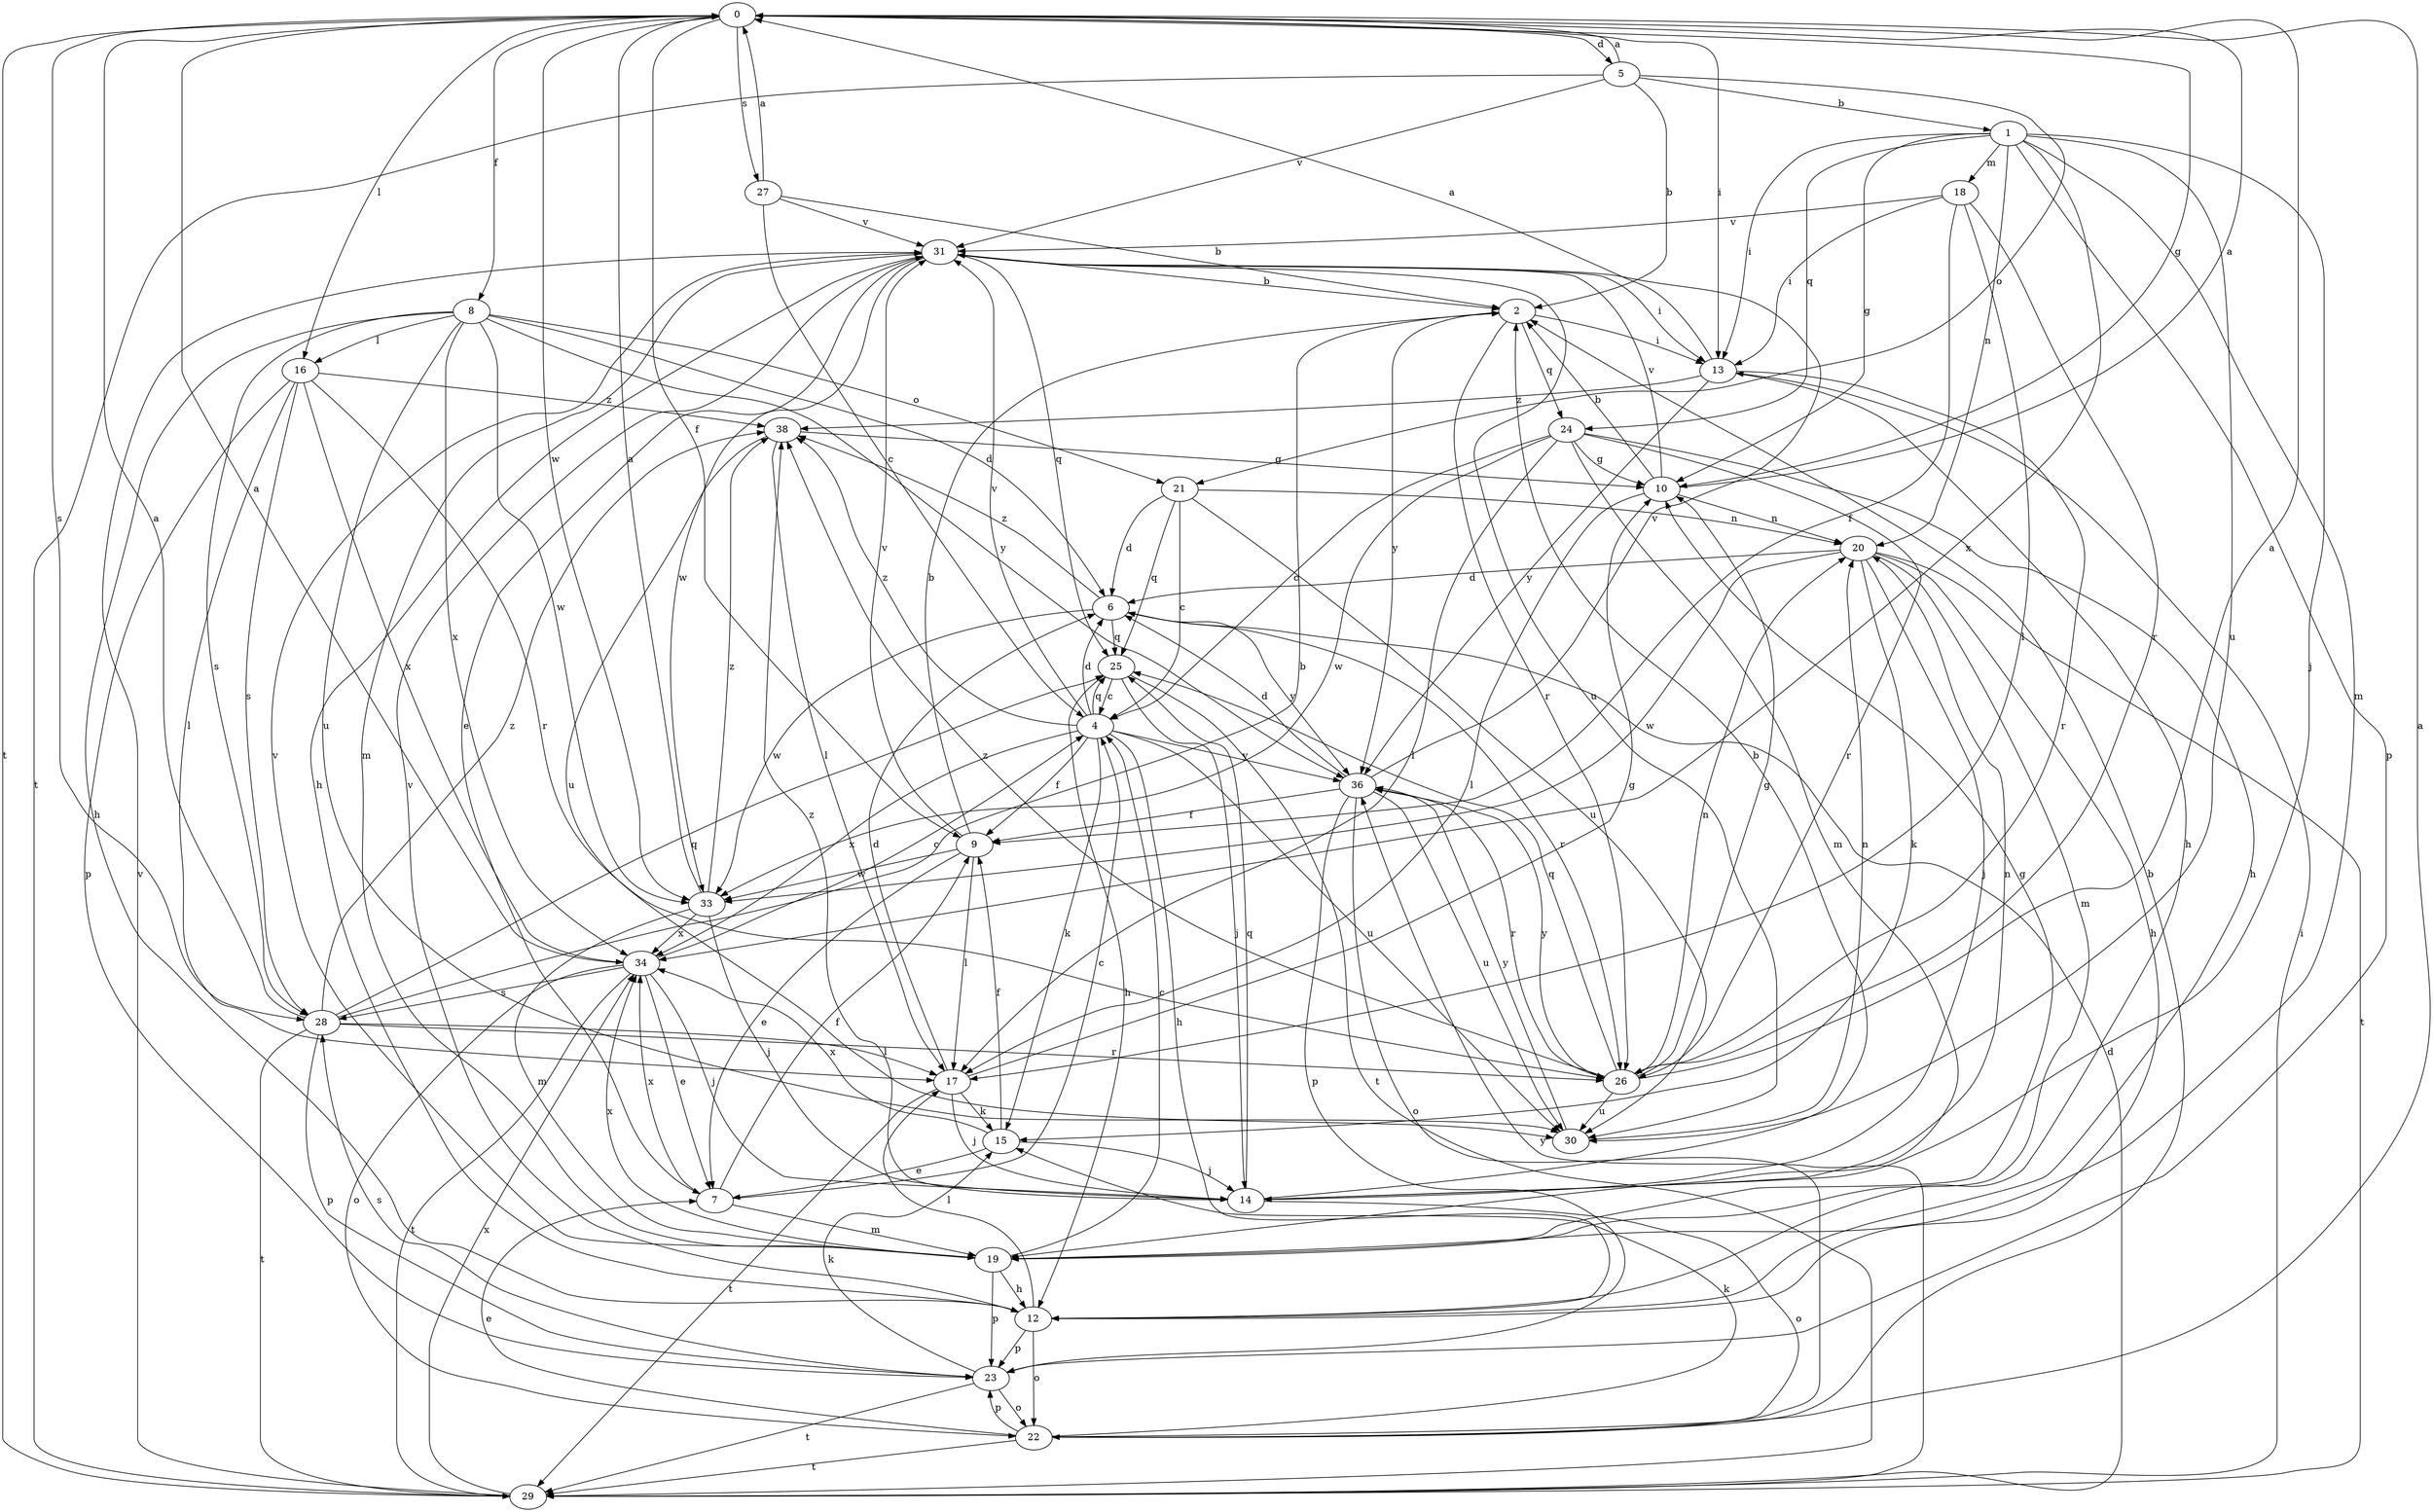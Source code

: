 strict digraph  {
0;
1;
2;
4;
5;
6;
7;
8;
9;
10;
12;
13;
14;
15;
16;
17;
18;
19;
20;
21;
22;
23;
24;
25;
26;
27;
28;
29;
30;
31;
33;
34;
36;
38;
0 -> 5  [label=d];
0 -> 8  [label=f];
0 -> 9  [label=f];
0 -> 10  [label=g];
0 -> 13  [label=i];
0 -> 16  [label=l];
0 -> 27  [label=s];
0 -> 28  [label=s];
0 -> 29  [label=t];
0 -> 33  [label=w];
1 -> 10  [label=g];
1 -> 13  [label=i];
1 -> 14  [label=j];
1 -> 18  [label=m];
1 -> 19  [label=m];
1 -> 20  [label=n];
1 -> 23  [label=p];
1 -> 24  [label=q];
1 -> 30  [label=u];
1 -> 34  [label=x];
2 -> 13  [label=i];
2 -> 24  [label=q];
2 -> 26  [label=r];
2 -> 36  [label=y];
4 -> 6  [label=d];
4 -> 9  [label=f];
4 -> 12  [label=h];
4 -> 15  [label=k];
4 -> 25  [label=q];
4 -> 30  [label=u];
4 -> 31  [label=v];
4 -> 34  [label=x];
4 -> 36  [label=y];
4 -> 38  [label=z];
5 -> 0  [label=a];
5 -> 1  [label=b];
5 -> 2  [label=b];
5 -> 21  [label=o];
5 -> 29  [label=t];
5 -> 31  [label=v];
6 -> 25  [label=q];
6 -> 26  [label=r];
6 -> 33  [label=w];
6 -> 36  [label=y];
6 -> 38  [label=z];
7 -> 4  [label=c];
7 -> 9  [label=f];
7 -> 19  [label=m];
7 -> 34  [label=x];
8 -> 6  [label=d];
8 -> 12  [label=h];
8 -> 16  [label=l];
8 -> 21  [label=o];
8 -> 28  [label=s];
8 -> 30  [label=u];
8 -> 33  [label=w];
8 -> 34  [label=x];
8 -> 36  [label=y];
9 -> 2  [label=b];
9 -> 7  [label=e];
9 -> 17  [label=l];
9 -> 31  [label=v];
9 -> 33  [label=w];
10 -> 0  [label=a];
10 -> 2  [label=b];
10 -> 17  [label=l];
10 -> 20  [label=n];
10 -> 31  [label=v];
12 -> 17  [label=l];
12 -> 22  [label=o];
12 -> 23  [label=p];
12 -> 31  [label=v];
13 -> 0  [label=a];
13 -> 12  [label=h];
13 -> 26  [label=r];
13 -> 36  [label=y];
13 -> 38  [label=z];
14 -> 2  [label=b];
14 -> 20  [label=n];
14 -> 22  [label=o];
14 -> 25  [label=q];
14 -> 38  [label=z];
15 -> 7  [label=e];
15 -> 9  [label=f];
15 -> 14  [label=j];
15 -> 34  [label=x];
16 -> 17  [label=l];
16 -> 23  [label=p];
16 -> 26  [label=r];
16 -> 28  [label=s];
16 -> 34  [label=x];
16 -> 38  [label=z];
17 -> 6  [label=d];
17 -> 10  [label=g];
17 -> 14  [label=j];
17 -> 15  [label=k];
17 -> 29  [label=t];
18 -> 9  [label=f];
18 -> 13  [label=i];
18 -> 17  [label=l];
18 -> 26  [label=r];
18 -> 31  [label=v];
19 -> 4  [label=c];
19 -> 10  [label=g];
19 -> 12  [label=h];
19 -> 23  [label=p];
19 -> 31  [label=v];
19 -> 34  [label=x];
20 -> 6  [label=d];
20 -> 12  [label=h];
20 -> 14  [label=j];
20 -> 15  [label=k];
20 -> 19  [label=m];
20 -> 29  [label=t];
20 -> 33  [label=w];
21 -> 4  [label=c];
21 -> 6  [label=d];
21 -> 20  [label=n];
21 -> 25  [label=q];
21 -> 30  [label=u];
22 -> 0  [label=a];
22 -> 2  [label=b];
22 -> 7  [label=e];
22 -> 15  [label=k];
22 -> 23  [label=p];
22 -> 29  [label=t];
23 -> 15  [label=k];
23 -> 22  [label=o];
23 -> 28  [label=s];
23 -> 29  [label=t];
24 -> 4  [label=c];
24 -> 10  [label=g];
24 -> 12  [label=h];
24 -> 17  [label=l];
24 -> 19  [label=m];
24 -> 26  [label=r];
24 -> 33  [label=w];
25 -> 4  [label=c];
25 -> 12  [label=h];
25 -> 14  [label=j];
25 -> 29  [label=t];
26 -> 0  [label=a];
26 -> 10  [label=g];
26 -> 20  [label=n];
26 -> 25  [label=q];
26 -> 30  [label=u];
26 -> 36  [label=y];
26 -> 38  [label=z];
27 -> 0  [label=a];
27 -> 2  [label=b];
27 -> 4  [label=c];
27 -> 31  [label=v];
28 -> 0  [label=a];
28 -> 2  [label=b];
28 -> 17  [label=l];
28 -> 23  [label=p];
28 -> 25  [label=q];
28 -> 26  [label=r];
28 -> 29  [label=t];
28 -> 38  [label=z];
29 -> 6  [label=d];
29 -> 13  [label=i];
29 -> 31  [label=v];
29 -> 34  [label=x];
29 -> 36  [label=y];
30 -> 20  [label=n];
30 -> 36  [label=y];
31 -> 2  [label=b];
31 -> 7  [label=e];
31 -> 12  [label=h];
31 -> 13  [label=i];
31 -> 19  [label=m];
31 -> 25  [label=q];
31 -> 30  [label=u];
31 -> 33  [label=w];
33 -> 0  [label=a];
33 -> 14  [label=j];
33 -> 19  [label=m];
33 -> 34  [label=x];
33 -> 38  [label=z];
34 -> 0  [label=a];
34 -> 4  [label=c];
34 -> 7  [label=e];
34 -> 14  [label=j];
34 -> 22  [label=o];
34 -> 28  [label=s];
34 -> 29  [label=t];
36 -> 6  [label=d];
36 -> 9  [label=f];
36 -> 22  [label=o];
36 -> 23  [label=p];
36 -> 26  [label=r];
36 -> 30  [label=u];
36 -> 31  [label=v];
38 -> 10  [label=g];
38 -> 17  [label=l];
38 -> 30  [label=u];
}
